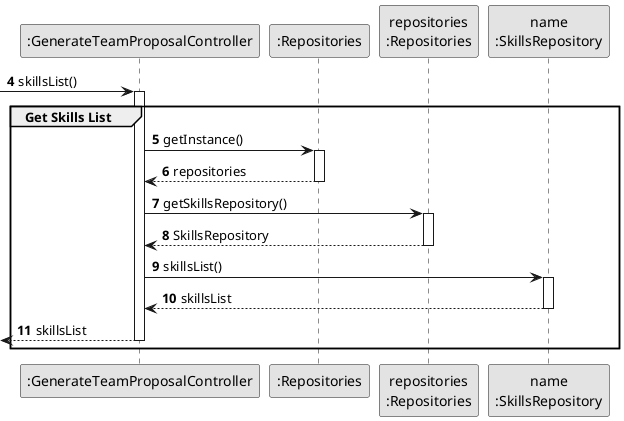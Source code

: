 @startuml
skinparam monochrome true
skinparam packageStyle rectangle
skinparam shadowing false

autonumber

participant ":GenerateTeamProposalController" as CTRL
participant ":Repositories" as RepositorySingleton
participant "repositories\n:Repositories" as PLAT
participant "name\n:SkillsRepository" as SkillsRepository

autonumber 4
-> CTRL : skillsList()

activate CTRL

group Get Skills List

    CTRL -> RepositorySingleton : getInstance()
activate RepositorySingleton

RepositorySingleton --> CTRL: repositories
deactivate RepositorySingleton

    CTRL -> PLAT : getSkillsRepository()
activate PLAT

PLAT --> CTRL: SkillsRepository
deactivate PLAT

    CTRL -> SkillsRepository : skillsList()
activate SkillsRepository

SkillsRepository --> CTRL : skillsList
deactivate SkillsRepository

<-- CTRL : skillsList
deactivate CTRL

end

@enduml